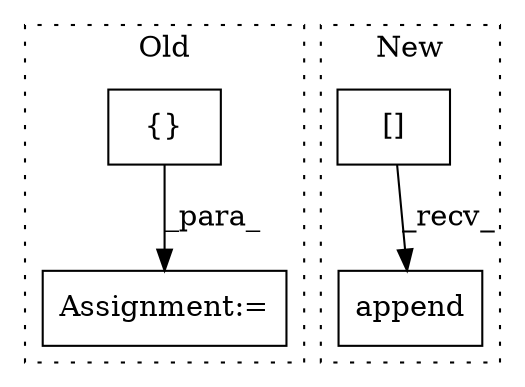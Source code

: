 digraph G {
subgraph cluster0 {
1 [label="{}" a="4" s="5221" l="2" shape="box"];
3 [label="Assignment:=" a="7" s="5777,5896" l="91,2" shape="box"];
label = "Old";
style="dotted";
}
subgraph cluster1 {
2 [label="append" a="32" s="6257,6270" l="7,1" shape="box"];
4 [label="[]" a="2" s="6247,6255" l="4,1" shape="box"];
label = "New";
style="dotted";
}
1 -> 3 [label="_para_"];
4 -> 2 [label="_recv_"];
}